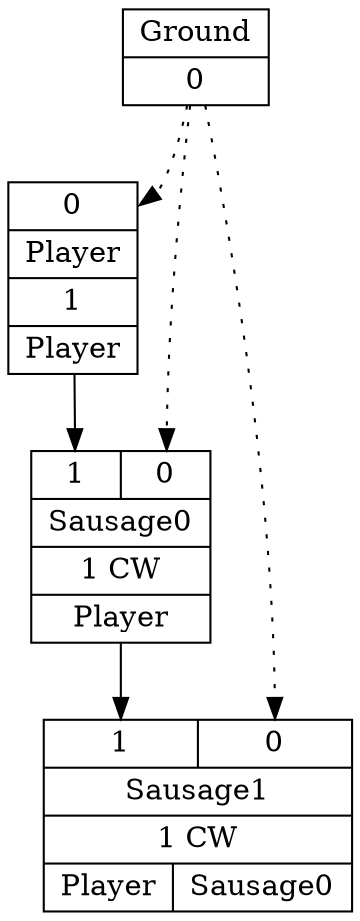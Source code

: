 digraph G {
node [shape=record];
Player[ label ="{{<GroundP>0}|{Player}|<PlayerOUT>1|{Player}}"];
Ground[ label ="{{Ground}|<GroundOUT>0}"];
Sausage0[ label ="{{<Player>1|<GroundP>0}|{Sausage0}|<Sausage0OUT>1 CW|{Player}}"];
Sausage1[ label ="{{<Sausage0>1|<GroundP>0}|{Sausage1}|<Sausage1OUT>1 CW|{Player|Sausage0}}"];
	"Ground" -> "Player":GroundP [style=dotted];
	"Player" -> "Sausage0":Player;
	"Ground" -> "Sausage0":GroundP [style=dotted];
	"Sausage0" -> "Sausage1":Sausage0;
	"Ground" -> "Sausage1":GroundP [style=dotted];
}